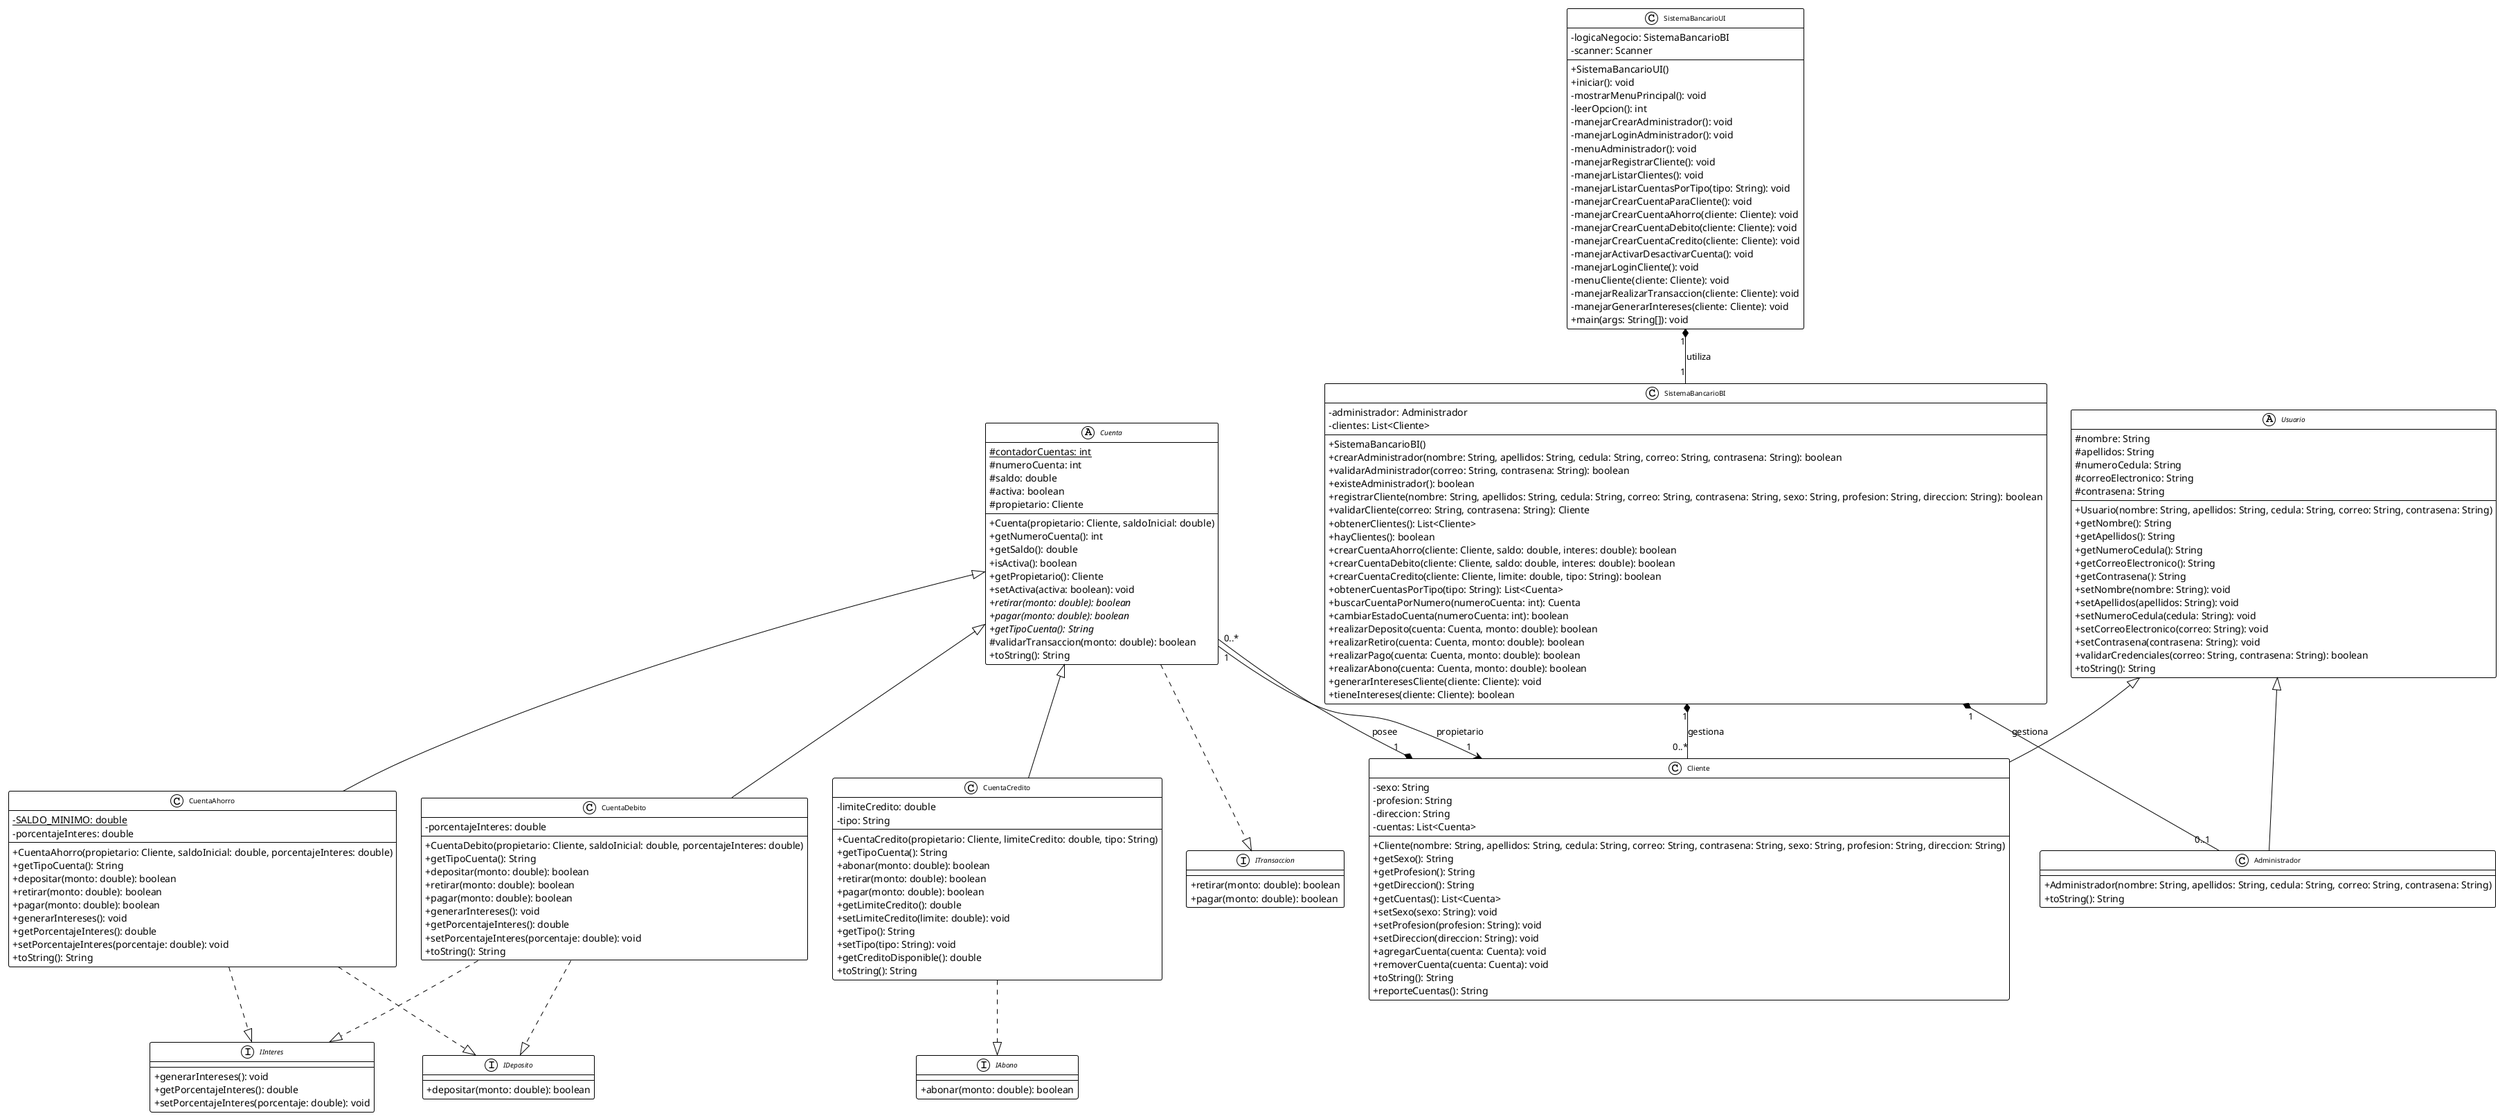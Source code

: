 @startuml SistemaBancarioFinal

!theme plain
skinparam classAttributeIconSize 0
skinparam classFontColor black
skinparam classFontSize 10
skinparam classBackgroundColor white
skinparam classBorderColor black

' Interfaces
interface ITransaccion {
    +retirar(monto: double): boolean
    +pagar(monto: double): boolean
}

interface IDeposito {
    +depositar(monto: double): boolean
}

interface IAbono {
    +abonar(monto: double): boolean
}

interface IInteres {
    +generarIntereses(): void
    +getPorcentajeInteres(): double
    +setPorcentajeInteres(porcentaje: double): void
}

' Clases Abstractas
abstract class Usuario {
    #nombre: String
    #apellidos: String
    #numeroCedula: String
    #correoElectronico: String
    #contrasena: String
    
    +Usuario(nombre: String, apellidos: String, cedula: String, correo: String, contrasena: String)
    +getNombre(): String
    +getApellidos(): String
    +getNumeroCedula(): String
    +getCorreoElectronico(): String
    +getContrasena(): String
    +setNombre(nombre: String): void
    +setApellidos(apellidos: String): void
    +setNumeroCedula(cedula: String): void
    +setCorreoElectronico(correo: String): void
    +setContrasena(contrasena: String): void
    +validarCredenciales(correo: String, contrasena: String): boolean
    +toString(): String
}

abstract class Cuenta {
    #contadorCuentas: int {static}
    #numeroCuenta: int
    #saldo: double
    #activa: boolean
    #propietario: Cliente
    
    +Cuenta(propietario: Cliente, saldoInicial: double)
    +getNumeroCuenta(): int
    +getSaldo(): double
    +isActiva(): boolean
    +getPropietario(): Cliente
    +setActiva(activa: boolean): void
    +{abstract} retirar(monto: double): boolean
    +{abstract} pagar(monto: double): boolean
    +{abstract} getTipoCuenta(): String
    #validarTransaccion(monto: double): boolean
    +toString(): String
}

' Clases Concretas - Usuarios
class Administrador {
    +Administrador(nombre: String, apellidos: String, cedula: String, correo: String, contrasena: String)
    +toString(): String
}

class Cliente {
    -sexo: String
    -profesion: String
    -direccion: String
    -cuentas: List<Cuenta>
    
    +Cliente(nombre: String, apellidos: String, cedula: String, correo: String, contrasena: String, sexo: String, profesion: String, direccion: String)
    +getSexo(): String
    +getProfesion(): String
    +getDireccion(): String
    +getCuentas(): List<Cuenta>
    +setSexo(sexo: String): void
    +setProfesion(profesion: String): void
    +setDireccion(direccion: String): void
    +agregarCuenta(cuenta: Cuenta): void
    +removerCuenta(cuenta: Cuenta): void
    +toString(): String
    +reporteCuentas(): String
}

' Clases Concretas - Cuentas
class CuentaAhorro {
    -SALDO_MINIMO: double {static}
    -porcentajeInteres: double
    
    +CuentaAhorro(propietario: Cliente, saldoInicial: double, porcentajeInteres: double)
    +getTipoCuenta(): String
    +depositar(monto: double): boolean
    +retirar(monto: double): boolean
    +pagar(monto: double): boolean
    +generarIntereses(): void
    +getPorcentajeInteres(): double
    +setPorcentajeInteres(porcentaje: double): void
    +toString(): String
}

class CuentaDebito {
    -porcentajeInteres: double
    
    +CuentaDebito(propietario: Cliente, saldoInicial: double, porcentajeInteres: double)
    +getTipoCuenta(): String
    +depositar(monto: double): boolean
    +retirar(monto: double): boolean
    +pagar(monto: double): boolean
    +generarIntereses(): void
    +getPorcentajeInteres(): double
    +setPorcentajeInteres(porcentaje: double): void
    +toString(): String
}

class CuentaCredito {
    -limiteCredito: double
    -tipo: String
    
    +CuentaCredito(propietario: Cliente, limiteCredito: double, tipo: String)
    +getTipoCuenta(): String
    +abonar(monto: double): boolean
    +retirar(monto: double): boolean
    +pagar(monto: double): boolean
    +getLimiteCredito(): double
    +setLimiteCredito(limite: double): void
    +getTipo(): String
    +setTipo(tipo: String): void
    +getCreditoDisponible(): double
    +toString(): String
}

' Clases de Lógica de Negocio
class SistemaBancarioBI {
    -administrador: Administrador
    -clientes: List<Cliente>
    
    +SistemaBancarioBI()
    +crearAdministrador(nombre: String, apellidos: String, cedula: String, correo: String, contrasena: String): boolean
    +validarAdministrador(correo: String, contrasena: String): boolean
    +existeAdministrador(): boolean
    +registrarCliente(nombre: String, apellidos: String, cedula: String, correo: String, contrasena: String, sexo: String, profesion: String, direccion: String): boolean
    +validarCliente(correo: String, contrasena: String): Cliente
    +obtenerClientes(): List<Cliente>
    +hayClientes(): boolean
    +crearCuentaAhorro(cliente: Cliente, saldo: double, interes: double): boolean
    +crearCuentaDebito(cliente: Cliente, saldo: double, interes: double): boolean
    +crearCuentaCredito(cliente: Cliente, limite: double, tipo: String): boolean
    +obtenerCuentasPorTipo(tipo: String): List<Cuenta>
    +buscarCuentaPorNumero(numeroCuenta: int): Cuenta
    +cambiarEstadoCuenta(numeroCuenta: int): boolean
    +realizarDeposito(cuenta: Cuenta, monto: double): boolean
    +realizarRetiro(cuenta: Cuenta, monto: double): boolean
    +realizarPago(cuenta: Cuenta, monto: double): boolean
    +realizarAbono(cuenta: Cuenta, monto: double): boolean
    +generarInteresesCliente(cliente: Cliente): void
    +tieneIntereses(cliente: Cliente): boolean
}

class SistemaBancarioUI {
    -logicaNegocio: SistemaBancarioBI
    -scanner: Scanner
    
    +SistemaBancarioUI()
    +iniciar(): void
    -mostrarMenuPrincipal(): void
    -leerOpcion(): int
    -manejarCrearAdministrador(): void
    -manejarLoginAdministrador(): void
    -menuAdministrador(): void
    -manejarRegistrarCliente(): void
    -manejarListarClientes(): void
    -manejarListarCuentasPorTipo(tipo: String): void
    -manejarCrearCuentaParaCliente(): void
    -manejarCrearCuentaAhorro(cliente: Cliente): void
    -manejarCrearCuentaDebito(cliente: Cliente): void
    -manejarCrearCuentaCredito(cliente: Cliente): void
    -manejarActivarDesactivarCuenta(): void
    -manejarLoginCliente(): void
    -menuCliente(cliente: Cliente): void
    -manejarRealizarTransaccion(cliente: Cliente): void
    -manejarGenerarIntereses(cliente: Cliente): void
    +main(args: String[]): void
}

' Relaciones de Herencia
Usuario <|-- Administrador
Usuario <|-- Cliente
Cuenta <|-- CuentaAhorro
Cuenta <|-- CuentaDebito
Cuenta <|-- CuentaCredito

' Relaciones de Implementación
Cuenta ..|> ITransaccion
CuentaAhorro ..|> IDeposito
CuentaAhorro ..|> IInteres
CuentaDebito ..|> IDeposito
CuentaDebito ..|> IInteres
CuentaCredito ..|> IAbono

' Relaciones de Composición/Agregación
Cliente "1" *-- "0..*" Cuenta : posee
Cuenta "1" --> "1" Cliente : propietario
SistemaBancarioBI "1" *-- "0..1" Administrador : gestiona
SistemaBancarioBI "1" *-- "0..*" Cliente : gestiona
SistemaBancarioUI "1" *-- "1" SistemaBancarioBI : utiliza

@enduml